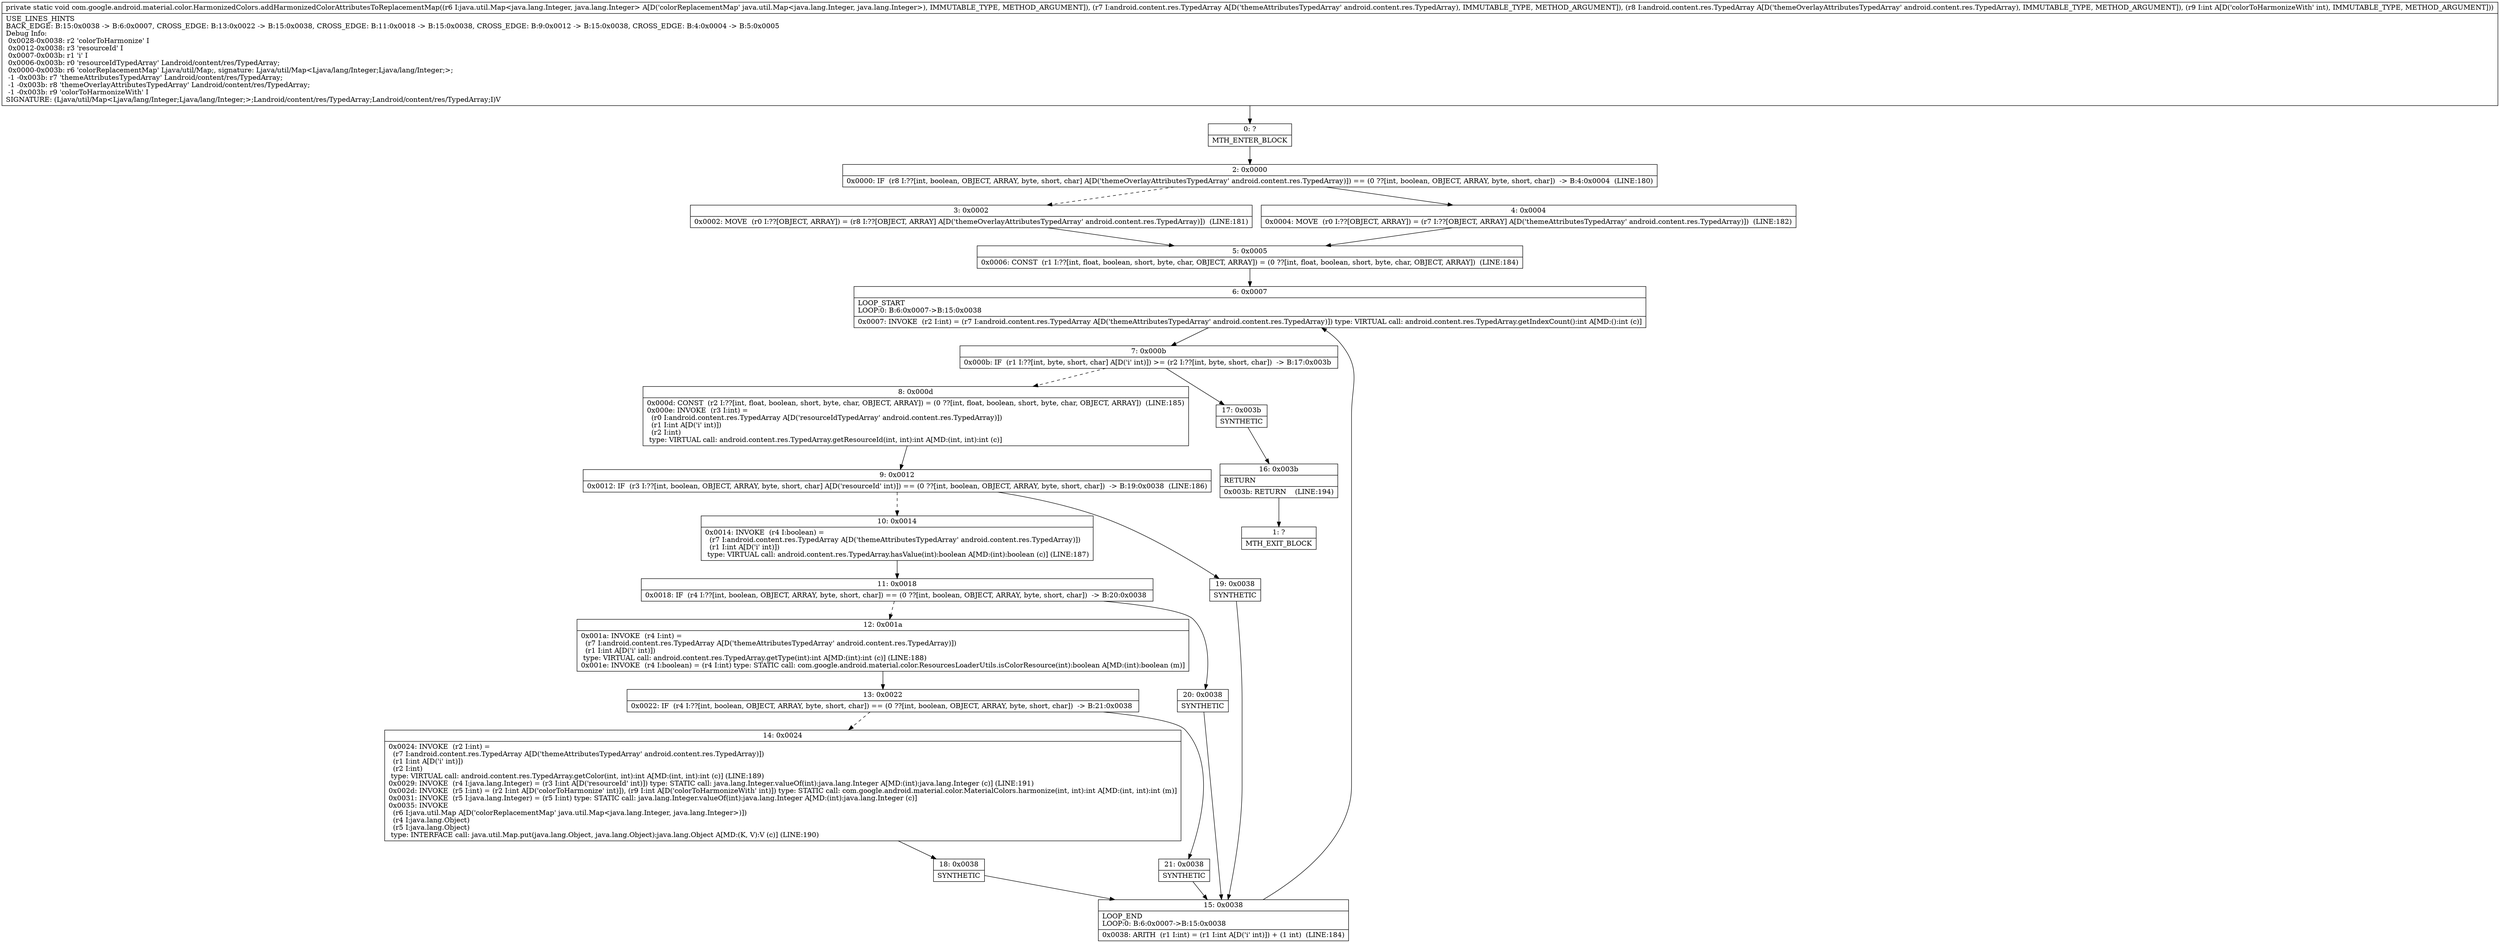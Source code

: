 digraph "CFG forcom.google.android.material.color.HarmonizedColors.addHarmonizedColorAttributesToReplacementMap(Ljava\/util\/Map;Landroid\/content\/res\/TypedArray;Landroid\/content\/res\/TypedArray;I)V" {
Node_0 [shape=record,label="{0\:\ ?|MTH_ENTER_BLOCK\l}"];
Node_2 [shape=record,label="{2\:\ 0x0000|0x0000: IF  (r8 I:??[int, boolean, OBJECT, ARRAY, byte, short, char] A[D('themeOverlayAttributesTypedArray' android.content.res.TypedArray)]) == (0 ??[int, boolean, OBJECT, ARRAY, byte, short, char])  \-\> B:4:0x0004  (LINE:180)\l}"];
Node_3 [shape=record,label="{3\:\ 0x0002|0x0002: MOVE  (r0 I:??[OBJECT, ARRAY]) = (r8 I:??[OBJECT, ARRAY] A[D('themeOverlayAttributesTypedArray' android.content.res.TypedArray)])  (LINE:181)\l}"];
Node_5 [shape=record,label="{5\:\ 0x0005|0x0006: CONST  (r1 I:??[int, float, boolean, short, byte, char, OBJECT, ARRAY]) = (0 ??[int, float, boolean, short, byte, char, OBJECT, ARRAY])  (LINE:184)\l}"];
Node_6 [shape=record,label="{6\:\ 0x0007|LOOP_START\lLOOP:0: B:6:0x0007\-\>B:15:0x0038\l|0x0007: INVOKE  (r2 I:int) = (r7 I:android.content.res.TypedArray A[D('themeAttributesTypedArray' android.content.res.TypedArray)]) type: VIRTUAL call: android.content.res.TypedArray.getIndexCount():int A[MD:():int (c)]\l}"];
Node_7 [shape=record,label="{7\:\ 0x000b|0x000b: IF  (r1 I:??[int, byte, short, char] A[D('i' int)]) \>= (r2 I:??[int, byte, short, char])  \-\> B:17:0x003b \l}"];
Node_8 [shape=record,label="{8\:\ 0x000d|0x000d: CONST  (r2 I:??[int, float, boolean, short, byte, char, OBJECT, ARRAY]) = (0 ??[int, float, boolean, short, byte, char, OBJECT, ARRAY])  (LINE:185)\l0x000e: INVOKE  (r3 I:int) = \l  (r0 I:android.content.res.TypedArray A[D('resourceIdTypedArray' android.content.res.TypedArray)])\l  (r1 I:int A[D('i' int)])\l  (r2 I:int)\l type: VIRTUAL call: android.content.res.TypedArray.getResourceId(int, int):int A[MD:(int, int):int (c)]\l}"];
Node_9 [shape=record,label="{9\:\ 0x0012|0x0012: IF  (r3 I:??[int, boolean, OBJECT, ARRAY, byte, short, char] A[D('resourceId' int)]) == (0 ??[int, boolean, OBJECT, ARRAY, byte, short, char])  \-\> B:19:0x0038  (LINE:186)\l}"];
Node_10 [shape=record,label="{10\:\ 0x0014|0x0014: INVOKE  (r4 I:boolean) = \l  (r7 I:android.content.res.TypedArray A[D('themeAttributesTypedArray' android.content.res.TypedArray)])\l  (r1 I:int A[D('i' int)])\l type: VIRTUAL call: android.content.res.TypedArray.hasValue(int):boolean A[MD:(int):boolean (c)] (LINE:187)\l}"];
Node_11 [shape=record,label="{11\:\ 0x0018|0x0018: IF  (r4 I:??[int, boolean, OBJECT, ARRAY, byte, short, char]) == (0 ??[int, boolean, OBJECT, ARRAY, byte, short, char])  \-\> B:20:0x0038 \l}"];
Node_12 [shape=record,label="{12\:\ 0x001a|0x001a: INVOKE  (r4 I:int) = \l  (r7 I:android.content.res.TypedArray A[D('themeAttributesTypedArray' android.content.res.TypedArray)])\l  (r1 I:int A[D('i' int)])\l type: VIRTUAL call: android.content.res.TypedArray.getType(int):int A[MD:(int):int (c)] (LINE:188)\l0x001e: INVOKE  (r4 I:boolean) = (r4 I:int) type: STATIC call: com.google.android.material.color.ResourcesLoaderUtils.isColorResource(int):boolean A[MD:(int):boolean (m)]\l}"];
Node_13 [shape=record,label="{13\:\ 0x0022|0x0022: IF  (r4 I:??[int, boolean, OBJECT, ARRAY, byte, short, char]) == (0 ??[int, boolean, OBJECT, ARRAY, byte, short, char])  \-\> B:21:0x0038 \l}"];
Node_14 [shape=record,label="{14\:\ 0x0024|0x0024: INVOKE  (r2 I:int) = \l  (r7 I:android.content.res.TypedArray A[D('themeAttributesTypedArray' android.content.res.TypedArray)])\l  (r1 I:int A[D('i' int)])\l  (r2 I:int)\l type: VIRTUAL call: android.content.res.TypedArray.getColor(int, int):int A[MD:(int, int):int (c)] (LINE:189)\l0x0029: INVOKE  (r4 I:java.lang.Integer) = (r3 I:int A[D('resourceId' int)]) type: STATIC call: java.lang.Integer.valueOf(int):java.lang.Integer A[MD:(int):java.lang.Integer (c)] (LINE:191)\l0x002d: INVOKE  (r5 I:int) = (r2 I:int A[D('colorToHarmonize' int)]), (r9 I:int A[D('colorToHarmonizeWith' int)]) type: STATIC call: com.google.android.material.color.MaterialColors.harmonize(int, int):int A[MD:(int, int):int (m)]\l0x0031: INVOKE  (r5 I:java.lang.Integer) = (r5 I:int) type: STATIC call: java.lang.Integer.valueOf(int):java.lang.Integer A[MD:(int):java.lang.Integer (c)]\l0x0035: INVOKE  \l  (r6 I:java.util.Map A[D('colorReplacementMap' java.util.Map\<java.lang.Integer, java.lang.Integer\>)])\l  (r4 I:java.lang.Object)\l  (r5 I:java.lang.Object)\l type: INTERFACE call: java.util.Map.put(java.lang.Object, java.lang.Object):java.lang.Object A[MD:(K, V):V (c)] (LINE:190)\l}"];
Node_18 [shape=record,label="{18\:\ 0x0038|SYNTHETIC\l}"];
Node_15 [shape=record,label="{15\:\ 0x0038|LOOP_END\lLOOP:0: B:6:0x0007\-\>B:15:0x0038\l|0x0038: ARITH  (r1 I:int) = (r1 I:int A[D('i' int)]) + (1 int)  (LINE:184)\l}"];
Node_21 [shape=record,label="{21\:\ 0x0038|SYNTHETIC\l}"];
Node_20 [shape=record,label="{20\:\ 0x0038|SYNTHETIC\l}"];
Node_19 [shape=record,label="{19\:\ 0x0038|SYNTHETIC\l}"];
Node_17 [shape=record,label="{17\:\ 0x003b|SYNTHETIC\l}"];
Node_16 [shape=record,label="{16\:\ 0x003b|RETURN\l|0x003b: RETURN    (LINE:194)\l}"];
Node_1 [shape=record,label="{1\:\ ?|MTH_EXIT_BLOCK\l}"];
Node_4 [shape=record,label="{4\:\ 0x0004|0x0004: MOVE  (r0 I:??[OBJECT, ARRAY]) = (r7 I:??[OBJECT, ARRAY] A[D('themeAttributesTypedArray' android.content.res.TypedArray)])  (LINE:182)\l}"];
MethodNode[shape=record,label="{private static void com.google.android.material.color.HarmonizedColors.addHarmonizedColorAttributesToReplacementMap((r6 I:java.util.Map\<java.lang.Integer, java.lang.Integer\> A[D('colorReplacementMap' java.util.Map\<java.lang.Integer, java.lang.Integer\>), IMMUTABLE_TYPE, METHOD_ARGUMENT]), (r7 I:android.content.res.TypedArray A[D('themeAttributesTypedArray' android.content.res.TypedArray), IMMUTABLE_TYPE, METHOD_ARGUMENT]), (r8 I:android.content.res.TypedArray A[D('themeOverlayAttributesTypedArray' android.content.res.TypedArray), IMMUTABLE_TYPE, METHOD_ARGUMENT]), (r9 I:int A[D('colorToHarmonizeWith' int), IMMUTABLE_TYPE, METHOD_ARGUMENT]))  | USE_LINES_HINTS\lBACK_EDGE: B:15:0x0038 \-\> B:6:0x0007, CROSS_EDGE: B:13:0x0022 \-\> B:15:0x0038, CROSS_EDGE: B:11:0x0018 \-\> B:15:0x0038, CROSS_EDGE: B:9:0x0012 \-\> B:15:0x0038, CROSS_EDGE: B:4:0x0004 \-\> B:5:0x0005\lDebug Info:\l  0x0028\-0x0038: r2 'colorToHarmonize' I\l  0x0012\-0x0038: r3 'resourceId' I\l  0x0007\-0x003b: r1 'i' I\l  0x0006\-0x003b: r0 'resourceIdTypedArray' Landroid\/content\/res\/TypedArray;\l  0x0000\-0x003b: r6 'colorReplacementMap' Ljava\/util\/Map;, signature: Ljava\/util\/Map\<Ljava\/lang\/Integer;Ljava\/lang\/Integer;\>;\l  \-1 \-0x003b: r7 'themeAttributesTypedArray' Landroid\/content\/res\/TypedArray;\l  \-1 \-0x003b: r8 'themeOverlayAttributesTypedArray' Landroid\/content\/res\/TypedArray;\l  \-1 \-0x003b: r9 'colorToHarmonizeWith' I\lSIGNATURE: (Ljava\/util\/Map\<Ljava\/lang\/Integer;Ljava\/lang\/Integer;\>;Landroid\/content\/res\/TypedArray;Landroid\/content\/res\/TypedArray;I)V\l}"];
MethodNode -> Node_0;Node_0 -> Node_2;
Node_2 -> Node_3[style=dashed];
Node_2 -> Node_4;
Node_3 -> Node_5;
Node_5 -> Node_6;
Node_6 -> Node_7;
Node_7 -> Node_8[style=dashed];
Node_7 -> Node_17;
Node_8 -> Node_9;
Node_9 -> Node_10[style=dashed];
Node_9 -> Node_19;
Node_10 -> Node_11;
Node_11 -> Node_12[style=dashed];
Node_11 -> Node_20;
Node_12 -> Node_13;
Node_13 -> Node_14[style=dashed];
Node_13 -> Node_21;
Node_14 -> Node_18;
Node_18 -> Node_15;
Node_15 -> Node_6;
Node_21 -> Node_15;
Node_20 -> Node_15;
Node_19 -> Node_15;
Node_17 -> Node_16;
Node_16 -> Node_1;
Node_4 -> Node_5;
}

